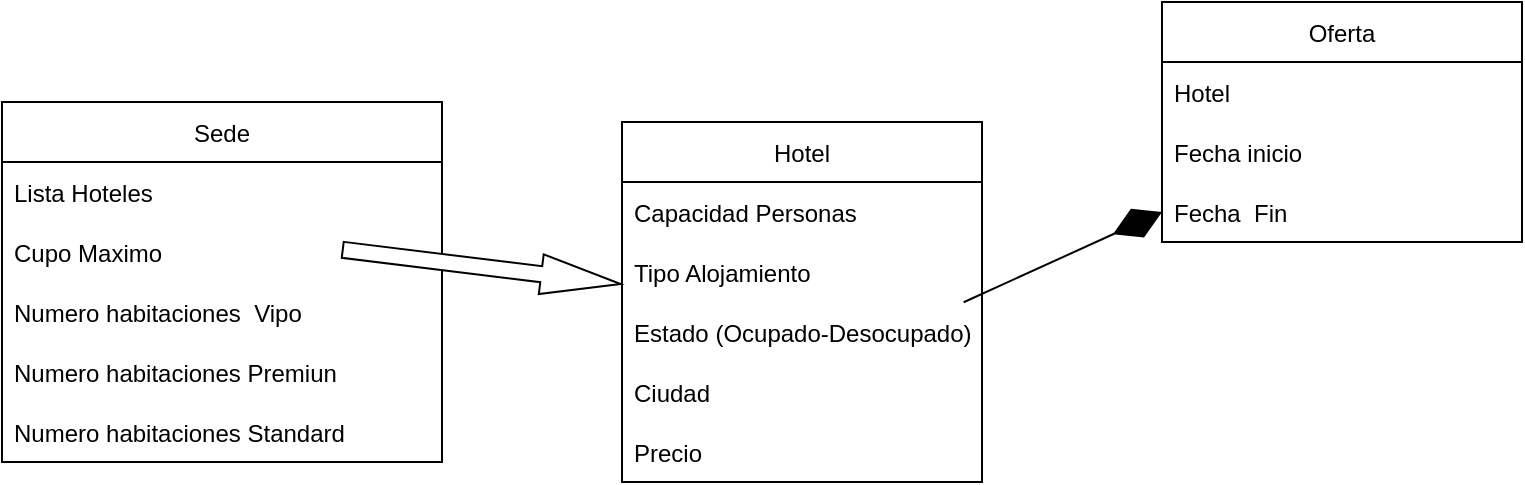 <mxfile version="16.5.3" type="onedrive"><diagram id="j0yLdoaeNs-EiHyjVHhn" name="Page-1"><mxGraphModel dx="1237" dy="697" grid="1" gridSize="10" guides="1" tooltips="1" connect="1" arrows="1" fold="1" page="1" pageScale="1" pageWidth="827" pageHeight="1169" math="0" shadow="0"><root><mxCell id="0"/><mxCell id="1" parent="0"/><mxCell id="6jLJ5mOW1DmQt45NZZuy-1" value="Hotel" style="swimlane;fontStyle=0;childLayout=stackLayout;horizontal=1;startSize=30;horizontalStack=0;resizeParent=1;resizeParentMax=0;resizeLast=0;collapsible=1;marginBottom=0;" vertex="1" parent="1"><mxGeometry x="340" y="170" width="180" height="180" as="geometry"/></mxCell><mxCell id="6jLJ5mOW1DmQt45NZZuy-2" value="Capacidad Personas" style="text;strokeColor=none;fillColor=none;align=left;verticalAlign=middle;spacingLeft=4;spacingRight=4;overflow=hidden;points=[[0,0.5],[1,0.5]];portConstraint=eastwest;rotatable=0;" vertex="1" parent="6jLJ5mOW1DmQt45NZZuy-1"><mxGeometry y="30" width="180" height="30" as="geometry"/></mxCell><mxCell id="6jLJ5mOW1DmQt45NZZuy-3" value="Tipo Alojamiento" style="text;strokeColor=none;fillColor=none;align=left;verticalAlign=middle;spacingLeft=4;spacingRight=4;overflow=hidden;points=[[0,0.5],[1,0.5]];portConstraint=eastwest;rotatable=0;" vertex="1" parent="6jLJ5mOW1DmQt45NZZuy-1"><mxGeometry y="60" width="180" height="30" as="geometry"/></mxCell><mxCell id="6jLJ5mOW1DmQt45NZZuy-4" value="Estado (Ocupado-Desocupado)" style="text;strokeColor=none;fillColor=none;align=left;verticalAlign=middle;spacingLeft=4;spacingRight=4;overflow=hidden;points=[[0,0.5],[1,0.5]];portConstraint=eastwest;rotatable=0;" vertex="1" parent="6jLJ5mOW1DmQt45NZZuy-1"><mxGeometry y="90" width="180" height="30" as="geometry"/></mxCell><mxCell id="6jLJ5mOW1DmQt45NZZuy-12" value="Ciudad" style="text;strokeColor=none;fillColor=none;align=left;verticalAlign=middle;spacingLeft=4;spacingRight=4;overflow=hidden;points=[[0,0.5],[1,0.5]];portConstraint=eastwest;rotatable=0;" vertex="1" parent="6jLJ5mOW1DmQt45NZZuy-1"><mxGeometry y="120" width="180" height="30" as="geometry"/></mxCell><mxCell id="6jLJ5mOW1DmQt45NZZuy-18" value="Precio" style="text;strokeColor=none;fillColor=none;align=left;verticalAlign=middle;spacingLeft=4;spacingRight=4;overflow=hidden;points=[[0,0.5],[1,0.5]];portConstraint=eastwest;rotatable=0;" vertex="1" parent="6jLJ5mOW1DmQt45NZZuy-1"><mxGeometry y="150" width="180" height="30" as="geometry"/></mxCell><mxCell id="6jLJ5mOW1DmQt45NZZuy-5" value="Sede" style="swimlane;fontStyle=0;childLayout=stackLayout;horizontal=1;startSize=30;horizontalStack=0;resizeParent=1;resizeParentMax=0;resizeLast=0;collapsible=1;marginBottom=0;" vertex="1" parent="1"><mxGeometry x="30" y="160" width="220" height="180" as="geometry"><mxRectangle x="60" y="160" width="60" height="30" as="alternateBounds"/></mxGeometry></mxCell><mxCell id="6jLJ5mOW1DmQt45NZZuy-6" value="Lista Hoteles" style="text;strokeColor=none;fillColor=none;align=left;verticalAlign=middle;spacingLeft=4;spacingRight=4;overflow=hidden;points=[[0,0.5],[1,0.5]];portConstraint=eastwest;rotatable=0;" vertex="1" parent="6jLJ5mOW1DmQt45NZZuy-5"><mxGeometry y="30" width="220" height="30" as="geometry"/></mxCell><mxCell id="6jLJ5mOW1DmQt45NZZuy-11" value="Cupo Maximo" style="text;strokeColor=none;fillColor=none;align=left;verticalAlign=middle;spacingLeft=4;spacingRight=4;overflow=hidden;points=[[0,0.5],[1,0.5]];portConstraint=eastwest;rotatable=0;" vertex="1" parent="6jLJ5mOW1DmQt45NZZuy-5"><mxGeometry y="60" width="220" height="30" as="geometry"/></mxCell><mxCell id="6jLJ5mOW1DmQt45NZZuy-21" value="Numero habitaciones  Vipo" style="text;strokeColor=none;fillColor=none;align=left;verticalAlign=middle;spacingLeft=4;spacingRight=4;overflow=hidden;points=[[0,0.5],[1,0.5]];portConstraint=eastwest;rotatable=0;" vertex="1" parent="6jLJ5mOW1DmQt45NZZuy-5"><mxGeometry y="90" width="220" height="30" as="geometry"/></mxCell><mxCell id="6jLJ5mOW1DmQt45NZZuy-22" value="Numero habitaciones Premiun" style="text;strokeColor=none;fillColor=none;align=left;verticalAlign=middle;spacingLeft=4;spacingRight=4;overflow=hidden;points=[[0,0.5],[1,0.5]];portConstraint=eastwest;rotatable=0;" vertex="1" parent="6jLJ5mOW1DmQt45NZZuy-5"><mxGeometry y="120" width="220" height="30" as="geometry"/></mxCell><mxCell id="6jLJ5mOW1DmQt45NZZuy-23" value="Numero habitaciones Standard" style="text;strokeColor=none;fillColor=none;align=left;verticalAlign=middle;spacingLeft=4;spacingRight=4;overflow=hidden;points=[[0,0.5],[1,0.5]];portConstraint=eastwest;rotatable=0;" vertex="1" parent="6jLJ5mOW1DmQt45NZZuy-5"><mxGeometry y="150" width="220" height="30" as="geometry"/></mxCell><mxCell id="6jLJ5mOW1DmQt45NZZuy-9" value="" style="html=1;shadow=0;dashed=0;align=center;verticalAlign=middle;shape=mxgraph.arrows2.arrow;dy=0.6;dx=40;direction=north;notch=0;rotation=97;" vertex="1" parent="1"><mxGeometry x="259.85" y="172.44" width="20" height="140" as="geometry"/></mxCell><mxCell id="6jLJ5mOW1DmQt45NZZuy-13" value="Oferta" style="swimlane;fontStyle=0;childLayout=stackLayout;horizontal=1;startSize=30;horizontalStack=0;resizeParent=1;resizeParentMax=0;resizeLast=0;collapsible=1;marginBottom=0;" vertex="1" parent="1"><mxGeometry x="610" y="110" width="180" height="120" as="geometry"/></mxCell><mxCell id="6jLJ5mOW1DmQt45NZZuy-16" value="Hotel" style="text;strokeColor=none;fillColor=none;align=left;verticalAlign=middle;spacingLeft=4;spacingRight=4;overflow=hidden;points=[[0,0.5],[1,0.5]];portConstraint=eastwest;rotatable=0;" vertex="1" parent="6jLJ5mOW1DmQt45NZZuy-13"><mxGeometry y="30" width="180" height="30" as="geometry"/></mxCell><mxCell id="6jLJ5mOW1DmQt45NZZuy-17" value="Fecha inicio" style="text;strokeColor=none;fillColor=none;align=left;verticalAlign=middle;spacingLeft=4;spacingRight=4;overflow=hidden;points=[[0,0.5],[1,0.5]];portConstraint=eastwest;rotatable=0;" vertex="1" parent="6jLJ5mOW1DmQt45NZZuy-13"><mxGeometry y="60" width="180" height="30" as="geometry"/></mxCell><mxCell id="6jLJ5mOW1DmQt45NZZuy-19" value="Fecha  Fin" style="text;strokeColor=none;fillColor=none;align=left;verticalAlign=middle;spacingLeft=4;spacingRight=4;overflow=hidden;points=[[0,0.5],[1,0.5]];portConstraint=eastwest;rotatable=0;" vertex="1" parent="6jLJ5mOW1DmQt45NZZuy-13"><mxGeometry y="90" width="180" height="30" as="geometry"/></mxCell><mxCell id="6jLJ5mOW1DmQt45NZZuy-20" value="" style="endArrow=diamondThin;endFill=1;endSize=24;html=1;rounded=0;entryX=0;entryY=0.5;entryDx=0;entryDy=0;exitX=0.949;exitY=0.004;exitDx=0;exitDy=0;exitPerimeter=0;" edge="1" parent="1" source="6jLJ5mOW1DmQt45NZZuy-4" target="6jLJ5mOW1DmQt45NZZuy-19"><mxGeometry width="160" relative="1" as="geometry"><mxPoint x="580" y="270" as="sourcePoint"/><mxPoint x="740" y="270" as="targetPoint"/></mxGeometry></mxCell></root></mxGraphModel></diagram></mxfile>